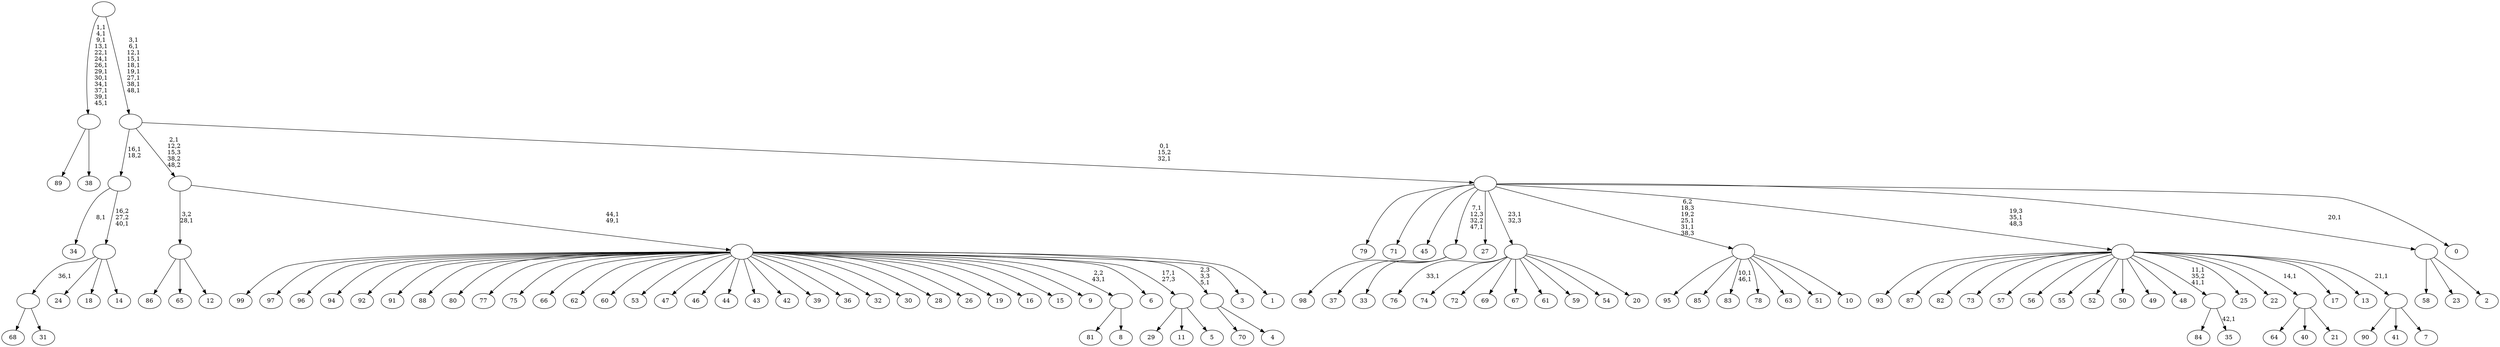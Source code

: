 digraph T {
	150 [label="99"]
	149 [label="98"]
	148 [label="97"]
	147 [label="96"]
	146 [label="95"]
	145 [label="94"]
	144 [label="93"]
	143 [label="92"]
	142 [label="91"]
	141 [label="90"]
	140 [label="89"]
	139 [label="88"]
	138 [label="87"]
	137 [label="86"]
	136 [label="85"]
	135 [label="84"]
	134 [label="83"]
	131 [label="82"]
	130 [label="81"]
	129 [label="80"]
	128 [label="79"]
	127 [label="78"]
	126 [label="77"]
	125 [label="76"]
	123 [label="75"]
	122 [label="74"]
	121 [label="73"]
	120 [label="72"]
	119 [label="71"]
	118 [label="70"]
	117 [label="69"]
	116 [label="68"]
	115 [label="67"]
	114 [label="66"]
	113 [label="65"]
	112 [label="64"]
	111 [label="63"]
	110 [label="62"]
	109 [label="61"]
	108 [label="60"]
	107 [label="59"]
	106 [label="58"]
	105 [label="57"]
	104 [label="56"]
	103 [label="55"]
	102 [label="54"]
	101 [label="53"]
	100 [label="52"]
	99 [label="51"]
	98 [label="50"]
	97 [label="49"]
	96 [label="48"]
	95 [label="47"]
	94 [label="46"]
	93 [label="45"]
	92 [label="44"]
	91 [label="43"]
	90 [label="42"]
	89 [label="41"]
	88 [label="40"]
	87 [label="39"]
	86 [label="38"]
	85 [label=""]
	72 [label="37"]
	71 [label="36"]
	70 [label="35"]
	68 [label=""]
	66 [label="34"]
	64 [label="33"]
	63 [label=""]
	61 [label="32"]
	60 [label="31"]
	59 [label=""]
	58 [label="30"]
	57 [label="29"]
	56 [label="28"]
	55 [label="27"]
	54 [label="26"]
	53 [label="25"]
	52 [label="24"]
	51 [label="23"]
	50 [label="22"]
	49 [label="21"]
	48 [label=""]
	47 [label="20"]
	46 [label=""]
	45 [label="19"]
	44 [label="18"]
	43 [label="17"]
	42 [label="16"]
	41 [label="15"]
	40 [label="14"]
	39 [label=""]
	38 [label=""]
	37 [label="13"]
	36 [label="12"]
	35 [label=""]
	34 [label="11"]
	33 [label="10"]
	32 [label=""]
	30 [label="9"]
	29 [label="8"]
	28 [label=""]
	27 [label="7"]
	26 [label=""]
	25 [label=""]
	24 [label="6"]
	23 [label="5"]
	22 [label=""]
	21 [label="4"]
	20 [label=""]
	19 [label="3"]
	18 [label="2"]
	17 [label=""]
	16 [label="1"]
	15 [label=""]
	13 [label=""]
	12 [label="0"]
	11 [label=""]
	9 [label=""]
	0 [label=""]
	85 -> 140 [label=""]
	85 -> 86 [label=""]
	68 -> 70 [label="42,1"]
	68 -> 135 [label=""]
	63 -> 149 [label=""]
	63 -> 72 [label=""]
	63 -> 64 [label=""]
	59 -> 116 [label=""]
	59 -> 60 [label=""]
	48 -> 112 [label=""]
	48 -> 88 [label=""]
	48 -> 49 [label=""]
	46 -> 125 [label="33,1"]
	46 -> 122 [label=""]
	46 -> 120 [label=""]
	46 -> 117 [label=""]
	46 -> 115 [label=""]
	46 -> 109 [label=""]
	46 -> 107 [label=""]
	46 -> 102 [label=""]
	46 -> 47 [label=""]
	39 -> 59 [label="36,1"]
	39 -> 52 [label=""]
	39 -> 44 [label=""]
	39 -> 40 [label=""]
	38 -> 66 [label="8,1"]
	38 -> 39 [label="16,2\n27,2\n40,1"]
	35 -> 137 [label=""]
	35 -> 113 [label=""]
	35 -> 36 [label=""]
	32 -> 134 [label="10,1\n46,1"]
	32 -> 146 [label=""]
	32 -> 136 [label=""]
	32 -> 127 [label=""]
	32 -> 111 [label=""]
	32 -> 99 [label=""]
	32 -> 33 [label=""]
	28 -> 130 [label=""]
	28 -> 29 [label=""]
	26 -> 141 [label=""]
	26 -> 89 [label=""]
	26 -> 27 [label=""]
	25 -> 68 [label="11,1\n35,2\n41,1"]
	25 -> 144 [label=""]
	25 -> 138 [label=""]
	25 -> 131 [label=""]
	25 -> 121 [label=""]
	25 -> 105 [label=""]
	25 -> 104 [label=""]
	25 -> 103 [label=""]
	25 -> 100 [label=""]
	25 -> 98 [label=""]
	25 -> 97 [label=""]
	25 -> 96 [label=""]
	25 -> 53 [label=""]
	25 -> 50 [label=""]
	25 -> 48 [label="14,1"]
	25 -> 43 [label=""]
	25 -> 37 [label=""]
	25 -> 26 [label="21,1"]
	22 -> 57 [label=""]
	22 -> 34 [label=""]
	22 -> 23 [label=""]
	20 -> 118 [label=""]
	20 -> 21 [label=""]
	17 -> 106 [label=""]
	17 -> 51 [label=""]
	17 -> 18 [label=""]
	15 -> 150 [label=""]
	15 -> 148 [label=""]
	15 -> 147 [label=""]
	15 -> 145 [label=""]
	15 -> 143 [label=""]
	15 -> 142 [label=""]
	15 -> 139 [label=""]
	15 -> 129 [label=""]
	15 -> 126 [label=""]
	15 -> 123 [label=""]
	15 -> 114 [label=""]
	15 -> 110 [label=""]
	15 -> 108 [label=""]
	15 -> 101 [label=""]
	15 -> 95 [label=""]
	15 -> 94 [label=""]
	15 -> 92 [label=""]
	15 -> 91 [label=""]
	15 -> 90 [label=""]
	15 -> 87 [label=""]
	15 -> 71 [label=""]
	15 -> 61 [label=""]
	15 -> 58 [label=""]
	15 -> 56 [label=""]
	15 -> 54 [label=""]
	15 -> 45 [label=""]
	15 -> 42 [label=""]
	15 -> 41 [label=""]
	15 -> 30 [label=""]
	15 -> 28 [label="2,2\n43,1"]
	15 -> 24 [label=""]
	15 -> 22 [label="17,1\n27,3"]
	15 -> 20 [label="2,3\n3,3\n5,1"]
	15 -> 19 [label=""]
	15 -> 16 [label=""]
	13 -> 15 [label="44,1\n49,1"]
	13 -> 35 [label="3,2\n28,1"]
	11 -> 32 [label="6,2\n18,3\n19,2\n25,1\n31,1\n38,3"]
	11 -> 63 [label="7,1\n12,3\n32,2\n47,1"]
	11 -> 128 [label=""]
	11 -> 119 [label=""]
	11 -> 93 [label=""]
	11 -> 55 [label=""]
	11 -> 46 [label="23,1\n32,3"]
	11 -> 25 [label="19,3\n35,1\n48,3"]
	11 -> 17 [label="20,1"]
	11 -> 12 [label=""]
	9 -> 11 [label="0,1\n15,2\n32,1"]
	9 -> 38 [label="16,1\n18,2"]
	9 -> 13 [label="2,1\n12,2\n15,3\n38,2\n48,2"]
	0 -> 9 [label="3,1\n6,1\n12,1\n15,1\n18,1\n19,1\n27,1\n38,1\n48,1"]
	0 -> 85 [label="1,1\n4,1\n9,1\n13,1\n22,1\n24,1\n26,1\n29,1\n30,1\n34,1\n37,1\n39,1\n45,1"]
}

